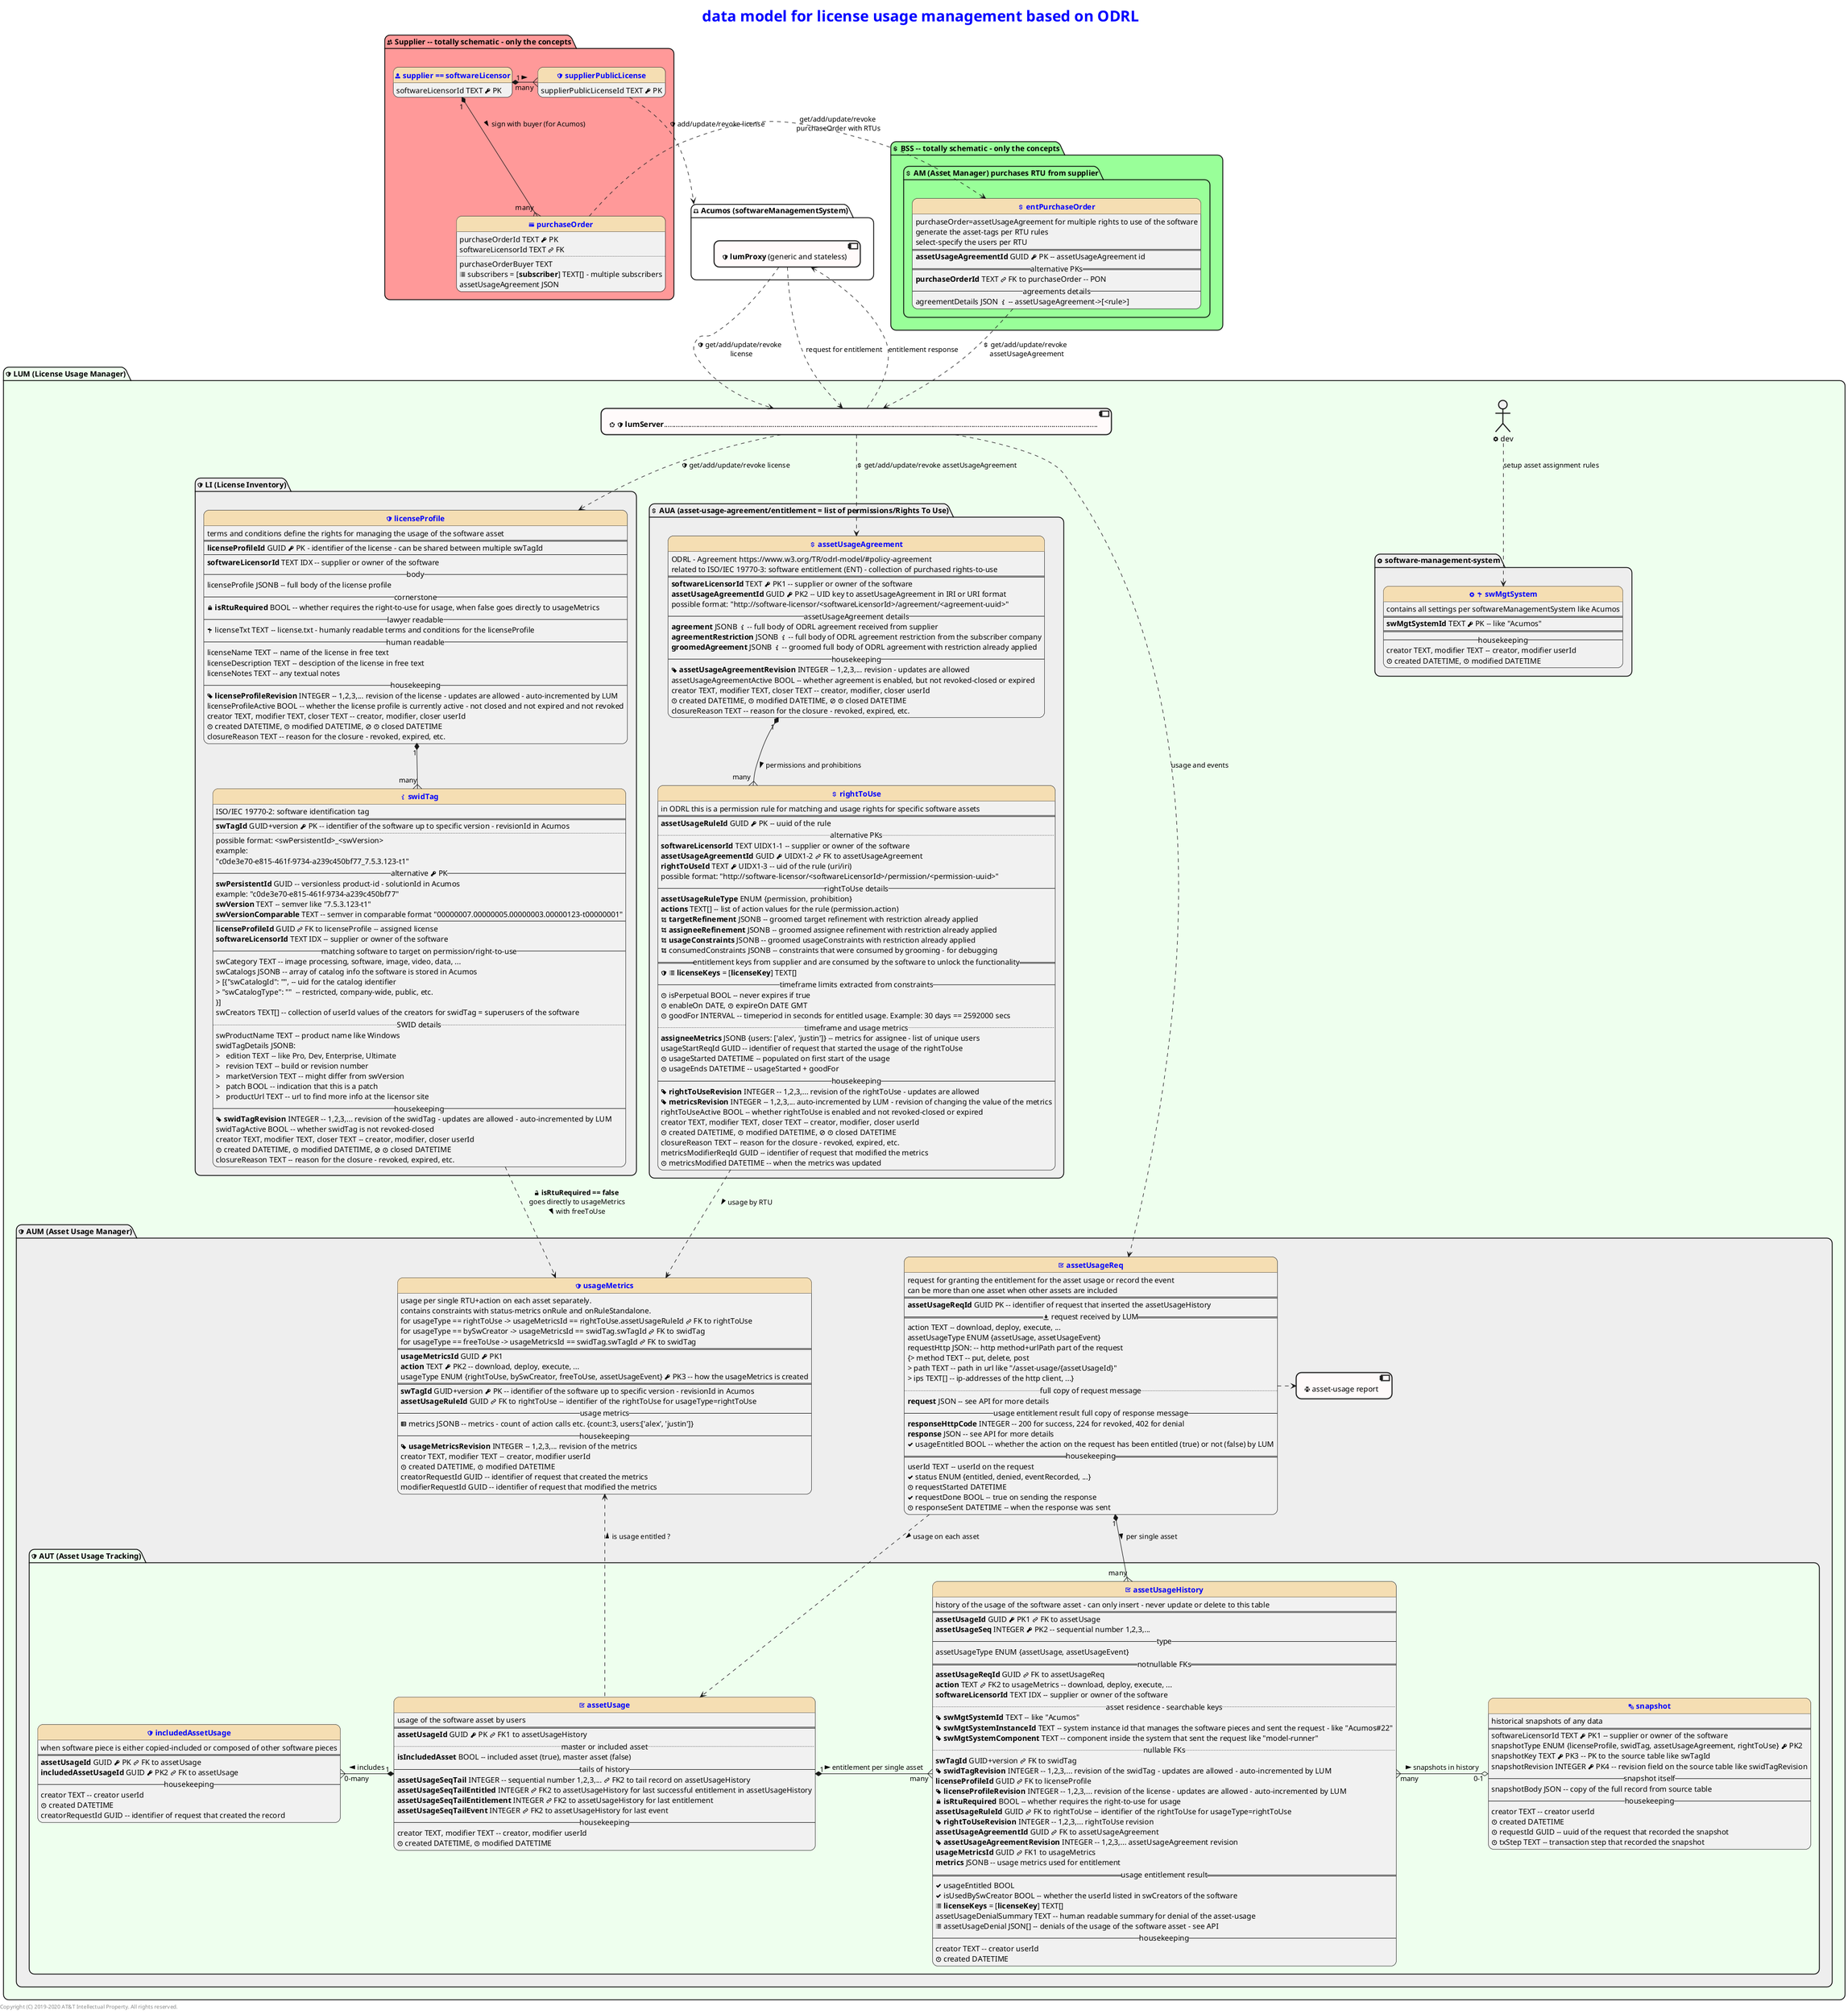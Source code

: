 ' ===============LICENSE_START=======================================================
' Acumos CC-BY-4.0
' ===================================================================================
' Copyright (C) 2019-2020 AT&T Intellectual Property. All rights reserved.
' ===================================================================================
' This Acumos documentation file is distributed by AT&T
' under the Creative Commons Attribution 4.0 International License (the "License");
' you may not use this file except in compliance with the License.
' You may obtain a copy of the License at
'
'      http://creativecommons.org/licenses/by/4.0
'
' This file is distributed on an "AS IS" BASIS,
' WITHOUT WARRANTIES OR CONDITIONS OF ANY KIND, either express or implied.
' See the License for the specific language governing permissions and
' limitations under the License.
' ===============LICENSE_END=========================================================
@startuml lum-architecture
allowmixing
' scale 4096*4096

hide empty description
hide class circle
hide methods

skinparam title {
    FontSize 24
    FontColor Blue
    FontStyle Bold
    BorderRoundCorner 15
    BorderThickness 2
}

skinparam roundcorner 20

skinparam class {
    FontColor Blue
    FontStyle Bold
    HeaderBackgroundColor Wheat
}
skinparam component {
    BackgroundColor Snow
}
skinparam usecase {
    FontColor Navy
    BackgroundColor Snow
}

skinparam note {
    FontColor Black
    BackgroundColor azure
}

title = data model for license usage management based on ODRL

package "<&people> Supplier -- totally schematic - only the concepts" as supplierMgt #ff9999 {
    class "<&person> supplier == softwareLicensor" as supplier {
        softwareLicensorId TEXT <&key> PK
    }
    class "<&shield> supplierPublicLicense" as supplierPublicLicense {
        supplierPublicLicenseId TEXT <&key> PK
    }
    class "<&credit-card> purchaseOrder" as purchaseOrder {
        purchaseOrderId TEXT <&key> PK
        softwareLicensorId TEXT <&link-intact> FK
        ..
        purchaseOrderBuyer TEXT
        <&list> subscribers = [<b>subscriber</b>] TEXT[] - multiple subscribers
        assetUsageAgreement JSON
    }
}

package "<&dollar> BSS -- totally schematic - only the concepts" as BSS #99ff99 {
    package "<&dollar> AM (Asset Manager) purchases RTU from supplier" as assetManager {
        class "<&dollar> entPurchaseOrder" as entPurchaseOrder {
            purchaseOrder=assetUsageAgreement for multiple rights to use of the software
            generate the asset-tags per RTU rules
            select-specify the users per RTU
            ==
            <b>assetUsageAgreementId</b> GUID <&key> PK -- assetUsageAgreement id
            ==alternative PKs==
            <b>purchaseOrderId</b> TEXT <&link-intact> FK to purchaseOrder -- PON
            --agreements details--
            agreementDetails JSON <&info> -- assetUsageAgreement->[<rule>]
        }
    }
}

package "<&laptop> Acumos (softwareManagementSystem)" as SMS {
    component "<&shield> <b>lumProxy</b> (generic and stateless)" as lumProxy
}

package "<&shield> LUM (License Usage Manager)" as LUM #eeffee {
    actor "<&cog> dev" as devAdmin

    component "<&aperture> <&shield> <b>lumServer</b>........................................................................................................................................................................................................................" as lumServer

    package "<&cog> software-management-system" as swmgt #eeeeee {
        class "<&cog> <&signpost> swMgtSystem" as swMgtSystem {
            contains all settings per softwareManagementSystem like Acumos
            ==
            <b>swMgtSystemId</b> TEXT <&key> PK -- like "Acumos"
            ==
            --housekeeping--
            creator TEXT, modifier TEXT -- creator, modifier userId
            <&clock> created DATETIME, <&clock> modified DATETIME
        }
    }

    package "<&shield> LI (License Inventory)" as LI #eeeeee {
        class "<&info> swidTag" as swidTag {
            ISO/IEC 19770-2: software identification tag
            ==
            <b>swTagId</b> GUID+version <&key> PK -- identifier of the software up to specific version - revisionId in Acumos
            ..
            possible format: <swPersistentId>_<swVersion>
            example:
            "c0de3e70-e815-461f-9734-a239c450bf77_7.5.3.123-t1"
            --alternative <&key> PK--
            <b>swPersistentId</b> GUID -- versionless product-id - solutionId in Acumos
            example: "c0de3e70-e815-461f-9734-a239c450bf77"
            <b>swVersion</b> TEXT -- semver like "7.5.3.123-t1"
            <b>swVersionComparable</b> TEXT -- semver in comparable format "00000007.00000005.00000003.00000123-t00000001"
            --
            <b>licenseProfileId</b> GUID <&link-intact> FK to licenseProfile -- assigned license
            <b>softwareLicensorId</b> TEXT IDX -- supplier or owner of the software
            --matching software to target on permission/right-to-use--
            swCategory TEXT -- image processing, software, image, video, data, ...
            swCatalogs JSONB -- array of catalog info the software is stored in Acumos
            > [{"swCatalogId": "", -- uid for the catalog identifier
            > "swCatalogType": ""  -- restricted, company-wide, public, etc.
            }]
            swCreators TEXT[] -- collection of userId values of the creators for swidTag = superusers of the software
            ..SWID details..
            swProductName TEXT -- product name like Windows
            swidTagDetails JSONB:
            >   edition TEXT -- like Pro, Dev, Enterprise, Ultimate
            >   revision TEXT -- build or revision number
            >   marketVersion TEXT -- might differ from swVersion
            >   patch BOOL -- indication that this is a patch
            >   productUrl TEXT -- url to find more info at the licensor site
            --housekeeping--
            <&tag> <b>swidTagRevision</b> INTEGER -- 1,2,3,... revision of the swidTag - updates are allowed - auto-incremented by LUM
            swidTagActive BOOL -- whether swidTag is not revoked-closed
            creator TEXT, modifier TEXT, closer TEXT -- creator, modifier, closer userId
            <&clock> created DATETIME, <&clock> modified DATETIME, <&ban> <&clock> closed DATETIME
            closureReason TEXT -- reason for the closure - revoked, expired, etc.
        }

        class "<&shield> licenseProfile" as licenseProfile {
            terms and conditions define the rights for managing the usage of the software asset
            ==
            <b>licenseProfileId</b> GUID <&key> PK - identifier of the license - can be shared between multiple swTagId
            --
            <b>softwareLicensorId</b> TEXT IDX -- supplier or owner of the software
            --body--
            licenseProfile JSONB -- full body of the license profile
            --cornerstone--
            <&lock-locked> <b>isRtuRequired</b> BOOL -- whether requires the right-to-use for usage, when false goes directly to usageMetrics
            --lawyer readable--
            <&signpost> licenseTxt TEXT -- license.txt - humanly readable terms and conditions for the licenseProfile
            --human readable--
            licenseName TEXT -- name of the license in free text
            licenseDescription TEXT -- desciption of the license in free text
            licenseNotes TEXT -- any textual notes
            --housekeeping--
            <&tag> <b>licenseProfileRevision</b> INTEGER -- 1,2,3,... revision of the license - updates are allowed - auto-incremented by LUM
            licenseProfileActive BOOL -- whether the license profile is currently active - not closed and not expired and not revoked
            creator TEXT, modifier TEXT, closer TEXT -- creator, modifier, closer userId
            <&clock> created DATETIME, <&clock> modified DATETIME, <&ban> <&clock> closed DATETIME
            closureReason TEXT -- reason for the closure - revoked, expired, etc.
        }
    }

    package "<&dollar> AUA (asset-usage-agreement/entitlement = list of permissions/Rights To Use)" as AUA #eeeeee {
        class "<&dollar> assetUsageAgreement" as assetUsageAgreement {
            ODRL - Agreement https://www.w3.org/TR/odrl-model/#policy-agreement
            related to ISO/IEC 19770-3: software entitlement (ENT) - collection of purchased rights-to-use
            ==
            <b>softwareLicensorId</b> TEXT <&key> PK1 -- supplier or owner of the software
            <b>assetUsageAgreementId</b> GUID <&key> PK2 -- UID key to assetUsageAgreement in IRI or URI format
            possible format: "http://software-licensor/<softwareLicensorId>/agreement/<agreement-uuid>"
            --assetUsageAgreement details--
            <b>agreement</b> JSONB <&info> -- full body of ODRL agreement received from supplier
            <b>agreementRestriction</b> JSONB <&info> -- full body of ODRL agreement restriction from the subscriber company
            <b>groomedAgreement</b> JSONB <&info> -- groomed full body of ODRL agreement with restriction already applied
            --housekeeping--
            <&tag> <b>assetUsageAgreementRevision</b> INTEGER -- 1,2,3,... revision - updates are allowed
            assetUsageAgreementActive BOOL -- whether agreement is enabled, but not revoked-closed or expired
            creator TEXT, modifier TEXT, closer TEXT -- creator, modifier, closer userId
            <&clock> created DATETIME, <&clock> modified DATETIME, <&ban> <&clock> closed DATETIME
            closureReason TEXT -- reason for the closure - revoked, expired, etc.
        }
        class "<&dollar> rightToUse" as rightToUse {
            in ODRL this is a permission rule for matching and usage rights for specific software assets
            ==
            <b>assetUsageRuleId</b> GUID <&key> PK -- uuid of the rule
            ..alternative PKs..
            <b>softwareLicensorId</b> TEXT UIDX1-1 -- supplier or owner of the software
            <b>assetUsageAgreementId</b> GUID <&key> UIDX1-2 <&link-intact> FK to assetUsageAgreement
            <b>rightToUseId</b> TEXT <&key> UIDX1-3 -- uid of the rule (uri/iri)
            possible format: "http://software-licensor/<softwareLicensorId>/permission/<permission-uuid>"
            --rightToUse details--
            <b>assetUsageRuleType</b> ENUM {permission, prohibition}
            <b>actions</b> TEXT[] -- list of action values for the rule (permission.action)
            <&crop> <b>targetRefinement</b> JSONB -- groomed target refinement with restriction already applied
            <&crop> <b>assigneeRefinement</b> JSONB -- groomed assignee refinement with restriction already applied
            <&crop> <b>usageConstraints</b> JSONB -- groomed usageConstraints with restriction already applied
            <&crop> consumedConstraints JSONB -- constraints that were consumed by grooming - for debugging
            ==entitlement keys from supplier and are consumed by the software to unlock the functionality==
            <&shield> <&list> <b>licenseKeys</b> = [<b>licenseKey</b>] TEXT[]
            --timeframe limits extracted from constraints--
            <&clock> isPerpetual BOOL -- never expires if true
            <&clock> enableOn DATE, <&clock> expireOn DATE GMT
            <&clock> goodFor INTERVAL -- timeperiod in seconds for entitled usage. Example: 30 days == 2592000 secs
            ..timeframe and usage metrics..
            <b>assigneeMetrics</b> JSONB {users: ['alex', 'justin']} -- metrics for assignee - list of unique users
            usageStartReqId GUID -- identifier of request that started the usage of the rightToUse
            <&clock> usageStarted DATETIME -- populated on first start of the usage
            <&clock> usageEnds DATETIME -- usageStarted + goodFor
            --housekeeping--
            <&tag> <b>rightToUseRevision</b> INTEGER -- 1,2,3,... revision of the rightToUse - updates are allowed
            <&tag> <b>metricsRevision</b> INTEGER -- 1,2,3,... auto-incremented by LUM - revision of changing the value of the metrics
            rightToUseActive BOOL -- whether rightToUse is enabled and not revoked-closed or expired
            creator TEXT, modifier TEXT, closer TEXT -- creator, modifier, closer userId
            <&clock> created DATETIME, <&clock> modified DATETIME, <&ban> <&clock> closed DATETIME
            closureReason TEXT -- reason for the closure - revoked, expired, etc.
            metricsModifierReqId GUID -- identifier of request that modified the metrics
            <&clock> metricsModified DATETIME -- when the metrics was updated
        }
    }

    package "<&shield> AUM (Asset Usage Manager)" as AUM #eeeeee {
        class "<&task> assetUsageReq" as assetUsageReq {
            request for granting the entitlement for the asset usage or record the event
            can be more than one asset when other assets are included
            ==
            <b>assetUsageReqId</b> GUID PK -- identifier of request that inserted the assetUsageHistory
            ==<&data-transfer-download> request received by LUM==
            action TEXT -- download, deploy, execute, ...
            assetUsageType ENUM {assetUsage, assetUsageEvent}
            requestHttp JSON: -- http method+urlPath part of the request
            {> method TEXT -- put, delete, post
            > path TEXT -- path in url like "/asset-usage/{assetUsageId}"
            > ips TEXT[] -- ip-addresses of the http client, ...}
            ..full copy of request message..
            <b>request</b> JSON -- see API for more details
            --usage entitlement result full copy of response message--
            <b>responseHttpCode</b> INTEGER -- 200 for success, 224 for revoked, 402 for denial
            <b>response</b> JSON -- see API for more details
            <&check> usageEntitled BOOL -- whether the action on the request has been entitled (true) or not (false) by LUM
            ==housekeeping==
            userId TEXT -- userId on the request
            <&check> status ENUM {entitled, denied, eventRecorded, ...}
            <&clock> requestStarted DATETIME
            <&check> requestDone BOOL -- true on sending the response
            <&clock> responseSent DATETIME -- when the response was sent
        }

        class "<&shield> usageMetrics" as usageMetrics {
            usage per single RTU+action on each asset separately.
            contains constraints with status-metrics onRule and onRuleStandalone.
            for usageType == rightToUse -> usageMetricsId == rightToUse.assetUsageRuleId <&link-intact> FK to rightToUse
            for usageType == bySwCreator -> usageMetricsId == swidTag.swTagId <&link-intact> FK to swidTag
            for usageType == freeToUse -> usageMetricsId == swidTag.swTagId <&link-intact> FK to swidTag
            ==
            <b>usageMetricsId</b> GUID <&key> PK1
            <b>action</b> TEXT <&key> PK2 -- download, deploy, execute, ...
            usageType ENUM {rightToUse, bySwCreator, freeToUse, assetUsageEvent} <&key> PK3 -- how the usageMetrics is created
            ==
            <b>swTagId</b> GUID+version <&key> PK -- identifier of the software up to specific version - revisionId in Acumos
            <b>assetUsageRuleId</b> GUID <&link-intact> FK to rightToUse -- identifier of the rightToUse for usageType=rightToUse
            --usage metrics--
            <&spreadsheet> metrics JSONB -- metrics - count of action calls etc. {count:3, users:['alex', 'justin']}
            --housekeeping--
            <&tag> <b>usageMetricsRevision</b> INTEGER -- 1,2,3,... revision of the metrics
            creator TEXT, modifier TEXT -- creator, modifier userId
            <&clock> created DATETIME, <&clock> modified DATETIME
            creatorRequestId GUID -- identifier of request that created the metrics
            modifierRequestId GUID -- identifier of request that modified the metrics
        }

        package "<&shield> AUT (Asset Usage Tracking)" as AUT #eeffee {
            class "<&task> assetUsage" as assetUsage {
                usage of the software asset by users
                ==
                <b>assetUsageId</b> GUID <&key> PK <&link-intact> FK1 to assetUsageHistory
                ..master or included asset..
                <b>isIncludedAsset</b> BOOL -- included asset (true), master asset (false)
                --tails of history--
                <b>assetUsageSeqTail</b> INTEGER -- sequential number 1,2,3,... <&link-intact> FK2 to tail record on assetUsageHistory
                <b>assetUsageSeqTailEntitled</b> INTEGER <&link-intact> FK2 to assetUsageHistory for last successful entitlement in assetUsageHistory
                <b>assetUsageSeqTailEntitlement</b> INTEGER <&link-intact> FK2 to assetUsageHistory for last entitlement
                <b>assetUsageSeqTailEvent</b> INTEGER <&link-intact> FK2 to assetUsageHistory for last event
                --housekeeping--
                creator TEXT, modifier TEXT -- creator, modifier userId
                <&clock> created DATETIME, <&clock> modified DATETIME
            }
            class "<&shield> includedAssetUsage" as includedAssetUsage {
                when software piece is either copied-included or composed of other software pieces
                ==
                <b>assetUsageId</b> GUID <&key> PK <&link-intact> FK to assetUsage
                <b>includedAssetUsageId</b> GUID <&key> PK2 <&link-intact> FK to assetUsage
                --housekeeping--
                creator TEXT -- creator userId
                <&clock> created DATETIME
                creatorRequestId GUID -- identifier of request that created the record
            }

            class "<&layers> snapshot" as snapshot {
                historical snapshots of any data
                ==
                softwareLicensorId TEXT <&key> PK1 -- supplier or owner of the software
                snapshotType ENUM {licenseProfile, swidTag, assetUsageAgreement, rightToUse} <&key> PK2
                snapshotKey TEXT <&key> PK3 -- PK to the source table like swTagId
                snapshotRevision INTEGER <&key> PK4 -- revision field on the source table like swidTagRevision
                --snapshot itself--
                snapshotBody JSON -- copy of the full record from source table
                --housekeeping--
                creator TEXT -- creator userId
                <&clock> created DATETIME
                <&clock> requestId GUID -- uuid of the request that recorded the snapshot
                <&clock> txStep TEXT -- transaction step that recorded the snapshot
            }
            class "<&task> assetUsageHistory" as assetUsageHistory {
                history of the usage of the software asset - can only insert - never update or delete to this table
                ==
                <b>assetUsageId</b> GUID <&key> PK1 <&link-intact> FK to assetUsage
                <b>assetUsageSeq</b> INTEGER <&key> PK2 -- sequential number 1,2,3,...
                --type--
                assetUsageType ENUM {assetUsage, assetUsageEvent}
                ==notnullable FKs==
                <b>assetUsageReqId</b> GUID <&link-intact> FK to assetUsageReq
                <b>action</b> TEXT <&link-intact> FK2 to usageMetrics -- download, deploy, execute, ...
                <b>softwareLicensorId</b> TEXT IDX -- supplier or owner of the software
                ..asset residence - searchable keys..
                <&tag> <b>swMgtSystemId</b> TEXT -- like "Acumos"
                <&tag> <b>swMgtSystemInstanceId</b> TEXT -- system instance id that manages the software pieces and sent the request - like "Acumos#22"
                <&tag> <b>swMgtSystemComponent</b> TEXT -- component inside the system that sent the request like "model-runner"
                ..nullable FKs..
                <b>swTagId</b> GUID+version <&link-intact> FK to swidTag
                <&tag> <b>swidTagRevision</b> INTEGER -- 1,2,3,... revision of the swidTag - updates are allowed - auto-incremented by LUM
                <b>licenseProfileId</b> GUID <&link-intact> FK to licenseProfile
                <&tag> <b>licenseProfileRevision</b> INTEGER -- 1,2,3,... revision of the license - updates are allowed - auto-incremented by LUM
                <&lock-locked> <b>isRtuRequired</b> BOOL -- whether requires the right-to-use for usage
                <b>assetUsageRuleId</b> GUID <&link-intact> FK to rightToUse -- identifier of the rightToUse for usageType=rightToUse
                <&tag> <b>rightToUseRevision</b> INTEGER -- 1,2,3,... rightToUse revision
                <b>assetUsageAgreementId</b> GUID <&link-intact> FK to assetUsageAgreement
                <&tag> <b>assetUsageAgreementRevision</b> INTEGER -- 1,2,3,... assetUsageAgreement revision
                <b>usageMetricsId</b> GUID <&link-intact> FK1 to usageMetrics
                <b>metrics</b> JSONB -- usage metrics used for entitlement
                ==usage entitlement result==
                <&check> usageEntitled BOOL
                <&check> isUsedBySwCreator BOOL -- whether the userId listed in swCreators of the software
                <&list> <b>licenseKeys</b> = [<b>licenseKey</b>] TEXT[]
                assetUsageDenialSummary TEXT -- human readable summary for denial of the asset-usage
                <&list> assetUsageDenial JSON[] -- denials of the usage of the software asset - see API
                --housekeeping--
                creator TEXT -- creator userId
                <&clock> created DATETIME
            }
        }
        component "<&print> asset-usage report" as AUMReport
    }
}

supplier "1" *--{ "many" purchaseOrder : sign with buyer (for Acumos) >
supplier "1" *-{ "many" supplierPublicLicense : >
purchaseOrder .> entPurchaseOrder : get/add/update/revoke\n purchaseOrder with RTUs


supplierPublicLicense .right.> SMS : <&shield> add/update/revoke license
lumProxy .down.> lumServer : <&shield> get/add/update/revoke \n license

lumProxy .down.> lumServer : request for entitlement
lumServer .up.> lumProxy : entitlement response

entPurchaseOrder .down.> lumServer : <&dollar> get/add/update/revoke \n assetUsageAgreement

lumServer ..> licenseProfile : <&shield> get/add/update/revoke license

licenseProfile "1" *--{ "many" swidTag

devAdmin ..> swMgtSystem : setup asset assignment rules

lumServer ..> assetUsageAgreement : <&dollar> get/add/update/revoke assetUsageAgreement

assetUsageAgreement "1" *--{ "many" rightToUse : permissions and prohibitions >

swidTag ..> usageMetrics : <&lock-unlocked> <b>isRtuRequired == false</b> \n goes directly to usageMetrics \n with freeToUse >

rightToUse ..> usageMetrics : usage by RTU >

assetUsage .up.> usageMetrics : is usage entitled ? >

includedAssetUsage "0-many" }-* "1" assetUsage : includes <
assetUsage "1" *-{ "many" assetUsageHistory : entitlement per single asset >
assetUsageHistory "many" }-o "0-1" snapshot  : snapshots in history >


lumServer ..> assetUsageReq : usage and events
assetUsageReq ..> assetUsage : usage on each asset >
assetUsageReq "1" *--{ "many" assetUsageHistory : per single asset >

assetUsageReq .> AUMReport

left footer
    Copyright (C) 2019-2020 AT&T Intellectual Property. All rights reserved.
endfooter

@enduml
